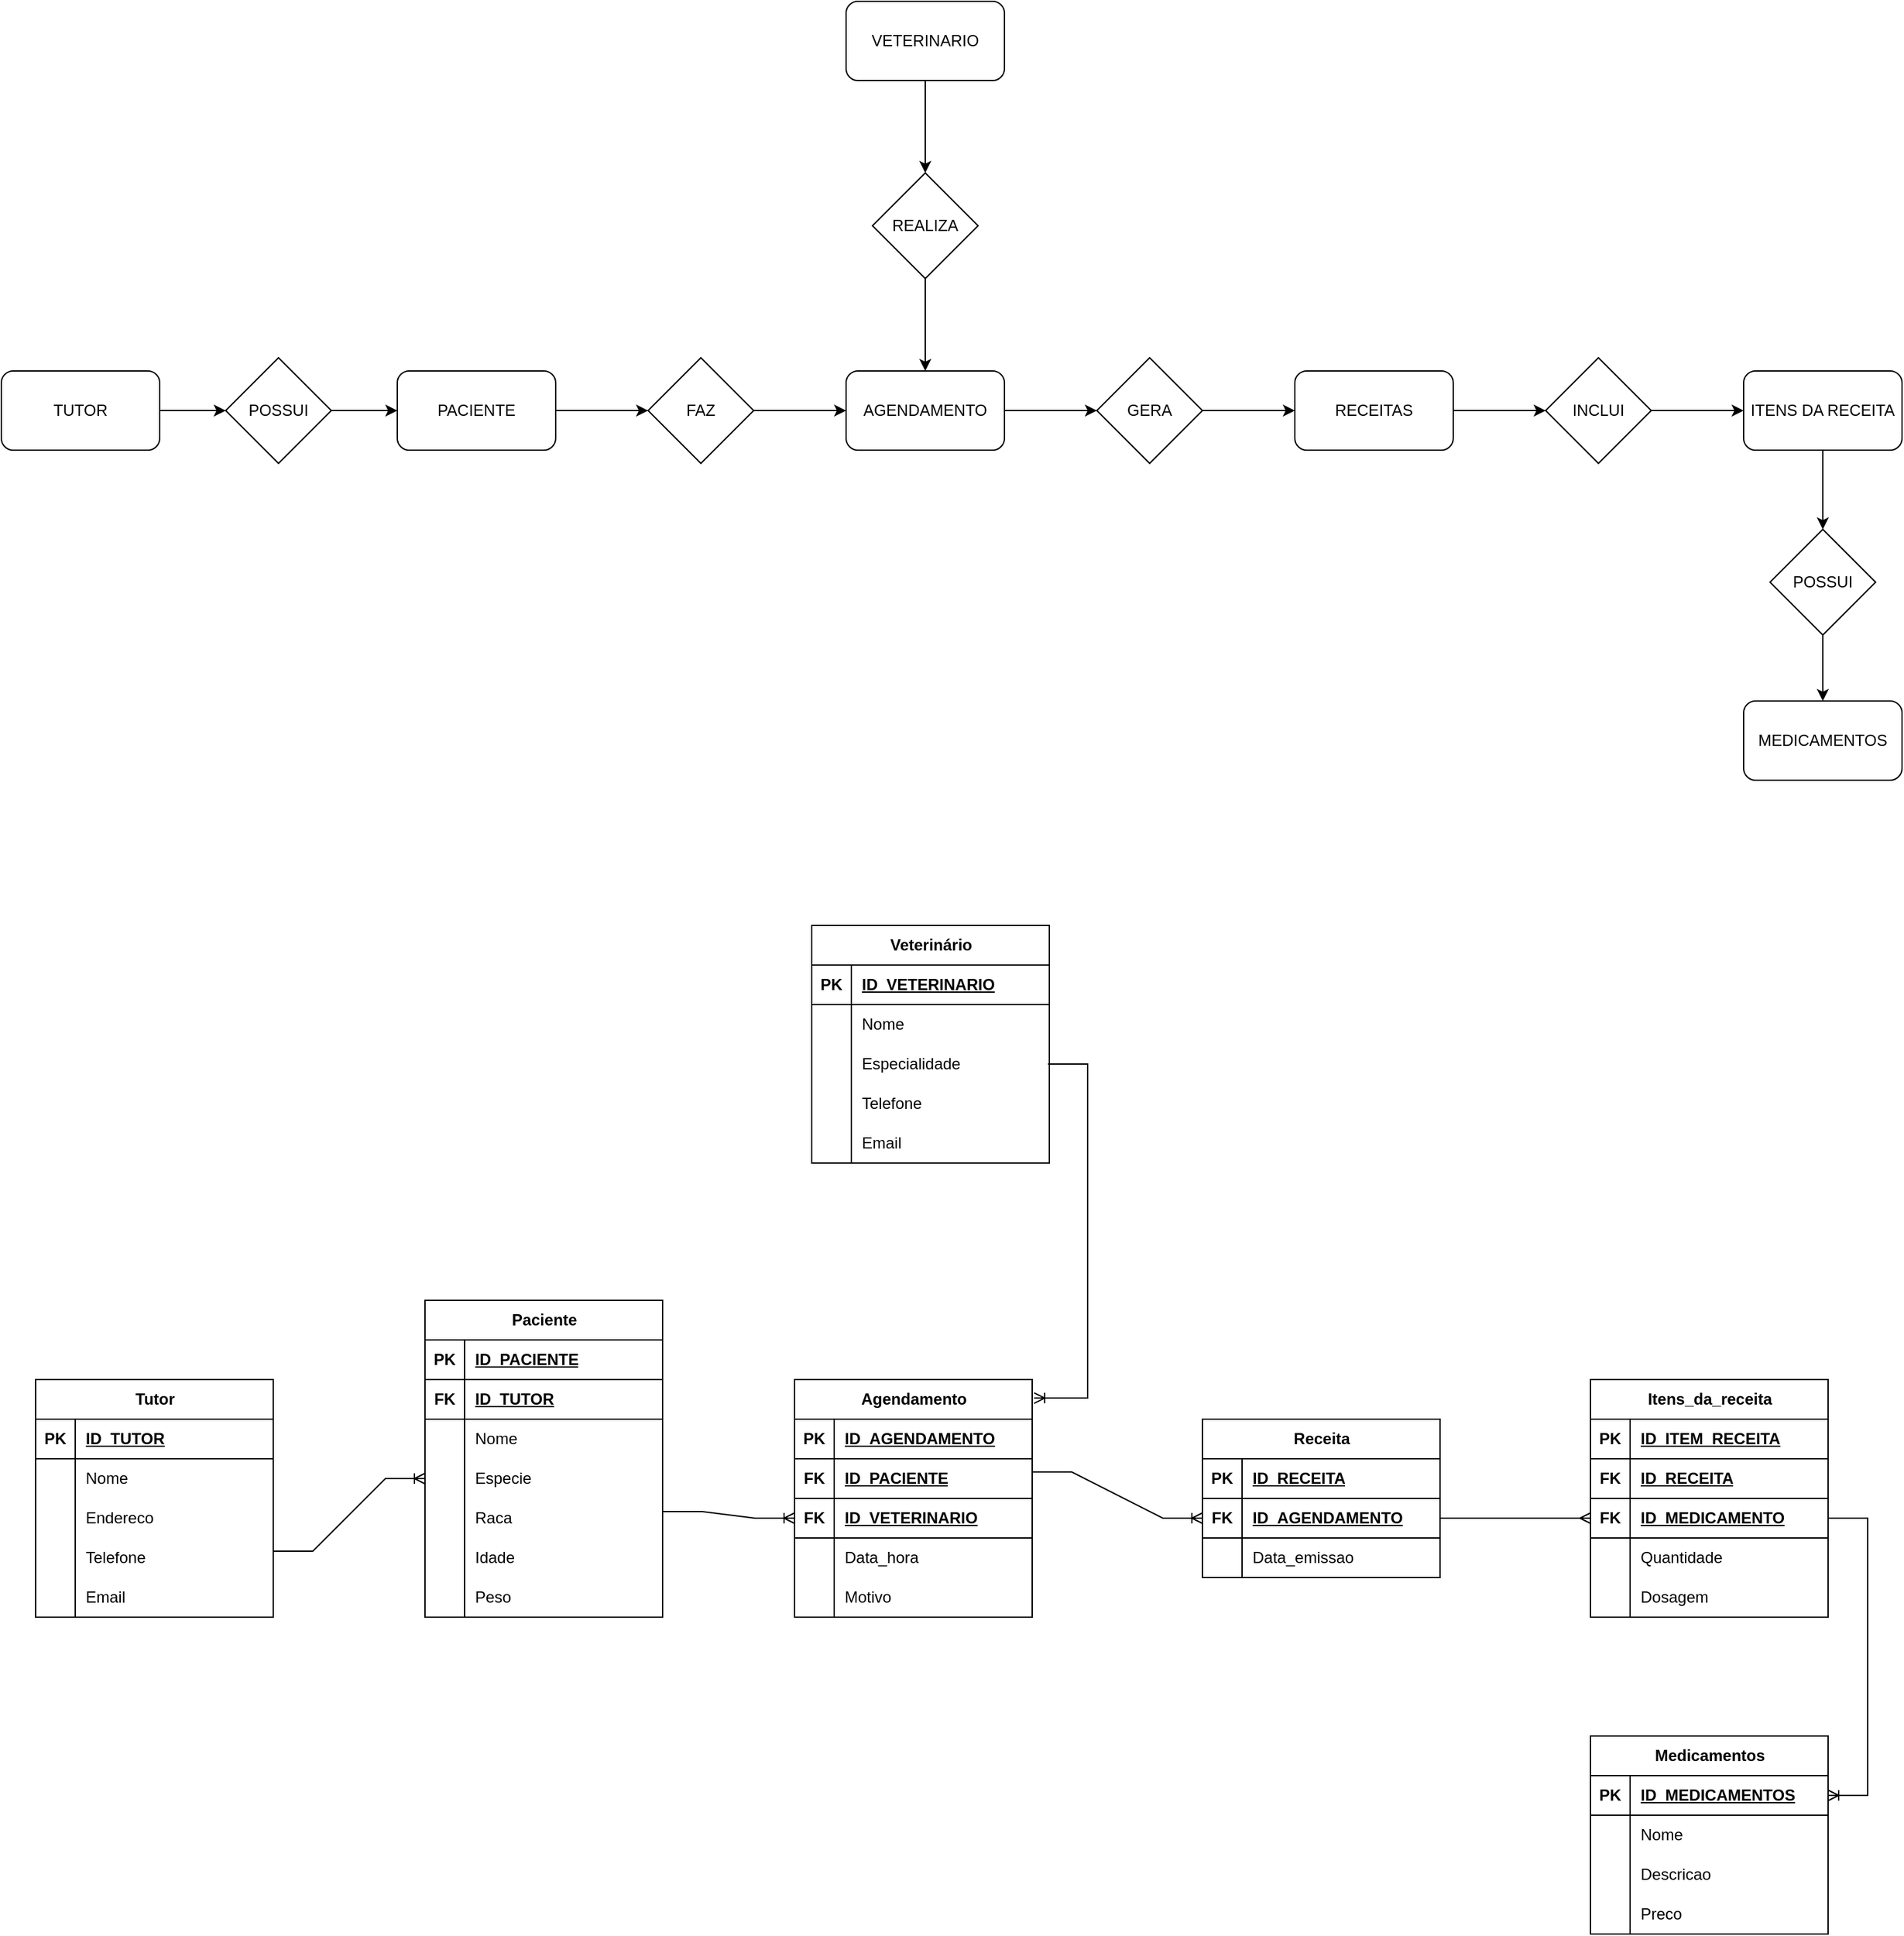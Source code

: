 <mxfile version="24.7.10">
  <diagram name="Página-1" id="kOj2aYnAn3MJNxALMvjb">
    <mxGraphModel dx="662" dy="350" grid="1" gridSize="10" guides="1" tooltips="1" connect="1" arrows="1" fold="1" page="1" pageScale="1" pageWidth="1614" pageHeight="1613" math="0" shadow="0">
      <root>
        <mxCell id="0" />
        <mxCell id="1" parent="0" />
        <mxCell id="4D5QoEGjkqKqhnF-Knk0-1" value="Tutor" style="shape=table;startSize=30;container=1;collapsible=1;childLayout=tableLayout;fixedRows=1;rowLines=0;fontStyle=1;align=center;resizeLast=1;html=1;" vertex="1" parent="1">
          <mxGeometry x="113" y="1124" width="180" height="180" as="geometry" />
        </mxCell>
        <mxCell id="4D5QoEGjkqKqhnF-Knk0-2" value="" style="shape=tableRow;horizontal=0;startSize=0;swimlaneHead=0;swimlaneBody=0;fillColor=none;collapsible=0;dropTarget=0;points=[[0,0.5],[1,0.5]];portConstraint=eastwest;top=0;left=0;right=0;bottom=1;" vertex="1" parent="4D5QoEGjkqKqhnF-Knk0-1">
          <mxGeometry y="30" width="180" height="30" as="geometry" />
        </mxCell>
        <mxCell id="4D5QoEGjkqKqhnF-Knk0-3" value="PK" style="shape=partialRectangle;connectable=0;fillColor=none;top=0;left=0;bottom=0;right=0;fontStyle=1;overflow=hidden;whiteSpace=wrap;html=1;" vertex="1" parent="4D5QoEGjkqKqhnF-Knk0-2">
          <mxGeometry width="30" height="30" as="geometry">
            <mxRectangle width="30" height="30" as="alternateBounds" />
          </mxGeometry>
        </mxCell>
        <mxCell id="4D5QoEGjkqKqhnF-Knk0-4" value="ID_TUTOR" style="shape=partialRectangle;connectable=0;fillColor=none;top=0;left=0;bottom=0;right=0;align=left;spacingLeft=6;fontStyle=5;overflow=hidden;whiteSpace=wrap;html=1;" vertex="1" parent="4D5QoEGjkqKqhnF-Knk0-2">
          <mxGeometry x="30" width="150" height="30" as="geometry">
            <mxRectangle width="150" height="30" as="alternateBounds" />
          </mxGeometry>
        </mxCell>
        <mxCell id="4D5QoEGjkqKqhnF-Knk0-5" value="" style="shape=tableRow;horizontal=0;startSize=0;swimlaneHead=0;swimlaneBody=0;fillColor=none;collapsible=0;dropTarget=0;points=[[0,0.5],[1,0.5]];portConstraint=eastwest;top=0;left=0;right=0;bottom=0;" vertex="1" parent="4D5QoEGjkqKqhnF-Knk0-1">
          <mxGeometry y="60" width="180" height="30" as="geometry" />
        </mxCell>
        <mxCell id="4D5QoEGjkqKqhnF-Knk0-6" value="" style="shape=partialRectangle;connectable=0;fillColor=none;top=0;left=0;bottom=0;right=0;editable=1;overflow=hidden;whiteSpace=wrap;html=1;" vertex="1" parent="4D5QoEGjkqKqhnF-Knk0-5">
          <mxGeometry width="30" height="30" as="geometry">
            <mxRectangle width="30" height="30" as="alternateBounds" />
          </mxGeometry>
        </mxCell>
        <mxCell id="4D5QoEGjkqKqhnF-Knk0-7" value="Nome" style="shape=partialRectangle;connectable=0;fillColor=none;top=0;left=0;bottom=0;right=0;align=left;spacingLeft=6;overflow=hidden;whiteSpace=wrap;html=1;" vertex="1" parent="4D5QoEGjkqKqhnF-Knk0-5">
          <mxGeometry x="30" width="150" height="30" as="geometry">
            <mxRectangle width="150" height="30" as="alternateBounds" />
          </mxGeometry>
        </mxCell>
        <mxCell id="4D5QoEGjkqKqhnF-Knk0-8" value="" style="shape=tableRow;horizontal=0;startSize=0;swimlaneHead=0;swimlaneBody=0;fillColor=none;collapsible=0;dropTarget=0;points=[[0,0.5],[1,0.5]];portConstraint=eastwest;top=0;left=0;right=0;bottom=0;" vertex="1" parent="4D5QoEGjkqKqhnF-Knk0-1">
          <mxGeometry y="90" width="180" height="30" as="geometry" />
        </mxCell>
        <mxCell id="4D5QoEGjkqKqhnF-Knk0-9" value="" style="shape=partialRectangle;connectable=0;fillColor=none;top=0;left=0;bottom=0;right=0;editable=1;overflow=hidden;whiteSpace=wrap;html=1;" vertex="1" parent="4D5QoEGjkqKqhnF-Knk0-8">
          <mxGeometry width="30" height="30" as="geometry">
            <mxRectangle width="30" height="30" as="alternateBounds" />
          </mxGeometry>
        </mxCell>
        <mxCell id="4D5QoEGjkqKqhnF-Knk0-10" value="Endereco" style="shape=partialRectangle;connectable=0;fillColor=none;top=0;left=0;bottom=0;right=0;align=left;spacingLeft=6;overflow=hidden;whiteSpace=wrap;html=1;" vertex="1" parent="4D5QoEGjkqKqhnF-Knk0-8">
          <mxGeometry x="30" width="150" height="30" as="geometry">
            <mxRectangle width="150" height="30" as="alternateBounds" />
          </mxGeometry>
        </mxCell>
        <mxCell id="4D5QoEGjkqKqhnF-Knk0-11" value="" style="shape=tableRow;horizontal=0;startSize=0;swimlaneHead=0;swimlaneBody=0;fillColor=none;collapsible=0;dropTarget=0;points=[[0,0.5],[1,0.5]];portConstraint=eastwest;top=0;left=0;right=0;bottom=0;" vertex="1" parent="4D5QoEGjkqKqhnF-Knk0-1">
          <mxGeometry y="120" width="180" height="30" as="geometry" />
        </mxCell>
        <mxCell id="4D5QoEGjkqKqhnF-Knk0-12" value="" style="shape=partialRectangle;connectable=0;fillColor=none;top=0;left=0;bottom=0;right=0;editable=1;overflow=hidden;whiteSpace=wrap;html=1;" vertex="1" parent="4D5QoEGjkqKqhnF-Knk0-11">
          <mxGeometry width="30" height="30" as="geometry">
            <mxRectangle width="30" height="30" as="alternateBounds" />
          </mxGeometry>
        </mxCell>
        <mxCell id="4D5QoEGjkqKqhnF-Knk0-13" value="Telefone" style="shape=partialRectangle;connectable=0;fillColor=none;top=0;left=0;bottom=0;right=0;align=left;spacingLeft=6;overflow=hidden;whiteSpace=wrap;html=1;" vertex="1" parent="4D5QoEGjkqKqhnF-Knk0-11">
          <mxGeometry x="30" width="150" height="30" as="geometry">
            <mxRectangle width="150" height="30" as="alternateBounds" />
          </mxGeometry>
        </mxCell>
        <mxCell id="4D5QoEGjkqKqhnF-Knk0-132" value="" style="shape=tableRow;horizontal=0;startSize=0;swimlaneHead=0;swimlaneBody=0;fillColor=none;collapsible=0;dropTarget=0;points=[[0,0.5],[1,0.5]];portConstraint=eastwest;top=0;left=0;right=0;bottom=0;" vertex="1" parent="4D5QoEGjkqKqhnF-Knk0-1">
          <mxGeometry y="150" width="180" height="30" as="geometry" />
        </mxCell>
        <mxCell id="4D5QoEGjkqKqhnF-Knk0-133" value="" style="shape=partialRectangle;connectable=0;fillColor=none;top=0;left=0;bottom=0;right=0;editable=1;overflow=hidden;whiteSpace=wrap;html=1;" vertex="1" parent="4D5QoEGjkqKqhnF-Knk0-132">
          <mxGeometry width="30" height="30" as="geometry">
            <mxRectangle width="30" height="30" as="alternateBounds" />
          </mxGeometry>
        </mxCell>
        <mxCell id="4D5QoEGjkqKqhnF-Knk0-134" value="Email" style="shape=partialRectangle;connectable=0;fillColor=none;top=0;left=0;bottom=0;right=0;align=left;spacingLeft=6;overflow=hidden;whiteSpace=wrap;html=1;" vertex="1" parent="4D5QoEGjkqKqhnF-Knk0-132">
          <mxGeometry x="30" width="150" height="30" as="geometry">
            <mxRectangle width="150" height="30" as="alternateBounds" />
          </mxGeometry>
        </mxCell>
        <mxCell id="4D5QoEGjkqKqhnF-Knk0-14" value="Paciente" style="shape=table;startSize=30;container=1;collapsible=1;childLayout=tableLayout;fixedRows=1;rowLines=0;fontStyle=1;align=center;resizeLast=1;html=1;" vertex="1" parent="1">
          <mxGeometry x="408" y="1064" width="180" height="240" as="geometry" />
        </mxCell>
        <mxCell id="4D5QoEGjkqKqhnF-Knk0-15" value="" style="shape=tableRow;horizontal=0;startSize=0;swimlaneHead=0;swimlaneBody=0;fillColor=none;collapsible=0;dropTarget=0;points=[[0,0.5],[1,0.5]];portConstraint=eastwest;top=0;left=0;right=0;bottom=1;" vertex="1" parent="4D5QoEGjkqKqhnF-Knk0-14">
          <mxGeometry y="30" width="180" height="30" as="geometry" />
        </mxCell>
        <mxCell id="4D5QoEGjkqKqhnF-Knk0-16" value="PK" style="shape=partialRectangle;connectable=0;fillColor=none;top=0;left=0;bottom=0;right=0;fontStyle=1;overflow=hidden;whiteSpace=wrap;html=1;" vertex="1" parent="4D5QoEGjkqKqhnF-Knk0-15">
          <mxGeometry width="30" height="30" as="geometry">
            <mxRectangle width="30" height="30" as="alternateBounds" />
          </mxGeometry>
        </mxCell>
        <mxCell id="4D5QoEGjkqKqhnF-Knk0-17" value="ID_PACIENTE" style="shape=partialRectangle;connectable=0;fillColor=none;top=0;left=0;bottom=0;right=0;align=left;spacingLeft=6;fontStyle=5;overflow=hidden;whiteSpace=wrap;html=1;" vertex="1" parent="4D5QoEGjkqKqhnF-Knk0-15">
          <mxGeometry x="30" width="150" height="30" as="geometry">
            <mxRectangle width="150" height="30" as="alternateBounds" />
          </mxGeometry>
        </mxCell>
        <mxCell id="4D5QoEGjkqKqhnF-Knk0-144" value="" style="shape=tableRow;horizontal=0;startSize=0;swimlaneHead=0;swimlaneBody=0;fillColor=none;collapsible=0;dropTarget=0;points=[[0,0.5],[1,0.5]];portConstraint=eastwest;top=0;left=0;right=0;bottom=1;" vertex="1" parent="4D5QoEGjkqKqhnF-Knk0-14">
          <mxGeometry y="60" width="180" height="30" as="geometry" />
        </mxCell>
        <mxCell id="4D5QoEGjkqKqhnF-Knk0-145" value="FK" style="shape=partialRectangle;connectable=0;fillColor=none;top=0;left=0;bottom=0;right=0;fontStyle=1;overflow=hidden;whiteSpace=wrap;html=1;" vertex="1" parent="4D5QoEGjkqKqhnF-Knk0-144">
          <mxGeometry width="30" height="30" as="geometry">
            <mxRectangle width="30" height="30" as="alternateBounds" />
          </mxGeometry>
        </mxCell>
        <mxCell id="4D5QoEGjkqKqhnF-Knk0-146" value="ID_TUTOR" style="shape=partialRectangle;connectable=0;fillColor=none;top=0;left=0;bottom=0;right=0;align=left;spacingLeft=6;fontStyle=5;overflow=hidden;whiteSpace=wrap;html=1;" vertex="1" parent="4D5QoEGjkqKqhnF-Knk0-144">
          <mxGeometry x="30" width="150" height="30" as="geometry">
            <mxRectangle width="150" height="30" as="alternateBounds" />
          </mxGeometry>
        </mxCell>
        <mxCell id="4D5QoEGjkqKqhnF-Knk0-18" value="" style="shape=tableRow;horizontal=0;startSize=0;swimlaneHead=0;swimlaneBody=0;fillColor=none;collapsible=0;dropTarget=0;points=[[0,0.5],[1,0.5]];portConstraint=eastwest;top=0;left=0;right=0;bottom=0;" vertex="1" parent="4D5QoEGjkqKqhnF-Knk0-14">
          <mxGeometry y="90" width="180" height="30" as="geometry" />
        </mxCell>
        <mxCell id="4D5QoEGjkqKqhnF-Knk0-19" value="" style="shape=partialRectangle;connectable=0;fillColor=none;top=0;left=0;bottom=0;right=0;editable=1;overflow=hidden;whiteSpace=wrap;html=1;" vertex="1" parent="4D5QoEGjkqKqhnF-Knk0-18">
          <mxGeometry width="30" height="30" as="geometry">
            <mxRectangle width="30" height="30" as="alternateBounds" />
          </mxGeometry>
        </mxCell>
        <mxCell id="4D5QoEGjkqKqhnF-Knk0-20" value="Nome" style="shape=partialRectangle;connectable=0;fillColor=none;top=0;left=0;bottom=0;right=0;align=left;spacingLeft=6;overflow=hidden;whiteSpace=wrap;html=1;" vertex="1" parent="4D5QoEGjkqKqhnF-Knk0-18">
          <mxGeometry x="30" width="150" height="30" as="geometry">
            <mxRectangle width="150" height="30" as="alternateBounds" />
          </mxGeometry>
        </mxCell>
        <mxCell id="4D5QoEGjkqKqhnF-Knk0-21" value="" style="shape=tableRow;horizontal=0;startSize=0;swimlaneHead=0;swimlaneBody=0;fillColor=none;collapsible=0;dropTarget=0;points=[[0,0.5],[1,0.5]];portConstraint=eastwest;top=0;left=0;right=0;bottom=0;" vertex="1" parent="4D5QoEGjkqKqhnF-Knk0-14">
          <mxGeometry y="120" width="180" height="30" as="geometry" />
        </mxCell>
        <mxCell id="4D5QoEGjkqKqhnF-Knk0-22" value="" style="shape=partialRectangle;connectable=0;fillColor=none;top=0;left=0;bottom=0;right=0;editable=1;overflow=hidden;whiteSpace=wrap;html=1;" vertex="1" parent="4D5QoEGjkqKqhnF-Knk0-21">
          <mxGeometry width="30" height="30" as="geometry">
            <mxRectangle width="30" height="30" as="alternateBounds" />
          </mxGeometry>
        </mxCell>
        <mxCell id="4D5QoEGjkqKqhnF-Knk0-23" value="Especie" style="shape=partialRectangle;connectable=0;fillColor=none;top=0;left=0;bottom=0;right=0;align=left;spacingLeft=6;overflow=hidden;whiteSpace=wrap;html=1;" vertex="1" parent="4D5QoEGjkqKqhnF-Knk0-21">
          <mxGeometry x="30" width="150" height="30" as="geometry">
            <mxRectangle width="150" height="30" as="alternateBounds" />
          </mxGeometry>
        </mxCell>
        <mxCell id="4D5QoEGjkqKqhnF-Knk0-24" value="" style="shape=tableRow;horizontal=0;startSize=0;swimlaneHead=0;swimlaneBody=0;fillColor=none;collapsible=0;dropTarget=0;points=[[0,0.5],[1,0.5]];portConstraint=eastwest;top=0;left=0;right=0;bottom=0;" vertex="1" parent="4D5QoEGjkqKqhnF-Knk0-14">
          <mxGeometry y="150" width="180" height="30" as="geometry" />
        </mxCell>
        <mxCell id="4D5QoEGjkqKqhnF-Knk0-25" value="" style="shape=partialRectangle;connectable=0;fillColor=none;top=0;left=0;bottom=0;right=0;editable=1;overflow=hidden;whiteSpace=wrap;html=1;" vertex="1" parent="4D5QoEGjkqKqhnF-Knk0-24">
          <mxGeometry width="30" height="30" as="geometry">
            <mxRectangle width="30" height="30" as="alternateBounds" />
          </mxGeometry>
        </mxCell>
        <mxCell id="4D5QoEGjkqKqhnF-Knk0-26" value="Raca" style="shape=partialRectangle;connectable=0;fillColor=none;top=0;left=0;bottom=0;right=0;align=left;spacingLeft=6;overflow=hidden;whiteSpace=wrap;html=1;" vertex="1" parent="4D5QoEGjkqKqhnF-Knk0-24">
          <mxGeometry x="30" width="150" height="30" as="geometry">
            <mxRectangle width="150" height="30" as="alternateBounds" />
          </mxGeometry>
        </mxCell>
        <mxCell id="4D5QoEGjkqKqhnF-Knk0-135" value="" style="shape=tableRow;horizontal=0;startSize=0;swimlaneHead=0;swimlaneBody=0;fillColor=none;collapsible=0;dropTarget=0;points=[[0,0.5],[1,0.5]];portConstraint=eastwest;top=0;left=0;right=0;bottom=0;" vertex="1" parent="4D5QoEGjkqKqhnF-Knk0-14">
          <mxGeometry y="180" width="180" height="30" as="geometry" />
        </mxCell>
        <mxCell id="4D5QoEGjkqKqhnF-Knk0-136" value="" style="shape=partialRectangle;connectable=0;fillColor=none;top=0;left=0;bottom=0;right=0;editable=1;overflow=hidden;whiteSpace=wrap;html=1;" vertex="1" parent="4D5QoEGjkqKqhnF-Knk0-135">
          <mxGeometry width="30" height="30" as="geometry">
            <mxRectangle width="30" height="30" as="alternateBounds" />
          </mxGeometry>
        </mxCell>
        <mxCell id="4D5QoEGjkqKqhnF-Knk0-137" value="Idade&lt;span style=&quot;white-space: pre;&quot;&gt;&#x9;&lt;/span&gt;" style="shape=partialRectangle;connectable=0;fillColor=none;top=0;left=0;bottom=0;right=0;align=left;spacingLeft=6;overflow=hidden;whiteSpace=wrap;html=1;" vertex="1" parent="4D5QoEGjkqKqhnF-Knk0-135">
          <mxGeometry x="30" width="150" height="30" as="geometry">
            <mxRectangle width="150" height="30" as="alternateBounds" />
          </mxGeometry>
        </mxCell>
        <mxCell id="4D5QoEGjkqKqhnF-Knk0-138" value="" style="shape=tableRow;horizontal=0;startSize=0;swimlaneHead=0;swimlaneBody=0;fillColor=none;collapsible=0;dropTarget=0;points=[[0,0.5],[1,0.5]];portConstraint=eastwest;top=0;left=0;right=0;bottom=0;" vertex="1" parent="4D5QoEGjkqKqhnF-Knk0-14">
          <mxGeometry y="210" width="180" height="30" as="geometry" />
        </mxCell>
        <mxCell id="4D5QoEGjkqKqhnF-Knk0-139" value="" style="shape=partialRectangle;connectable=0;fillColor=none;top=0;left=0;bottom=0;right=0;editable=1;overflow=hidden;whiteSpace=wrap;html=1;" vertex="1" parent="4D5QoEGjkqKqhnF-Knk0-138">
          <mxGeometry width="30" height="30" as="geometry">
            <mxRectangle width="30" height="30" as="alternateBounds" />
          </mxGeometry>
        </mxCell>
        <mxCell id="4D5QoEGjkqKqhnF-Knk0-140" value="Peso" style="shape=partialRectangle;connectable=0;fillColor=none;top=0;left=0;bottom=0;right=0;align=left;spacingLeft=6;overflow=hidden;whiteSpace=wrap;html=1;" vertex="1" parent="4D5QoEGjkqKqhnF-Knk0-138">
          <mxGeometry x="30" width="150" height="30" as="geometry">
            <mxRectangle width="150" height="30" as="alternateBounds" />
          </mxGeometry>
        </mxCell>
        <mxCell id="4D5QoEGjkqKqhnF-Knk0-27" value="Veterinário" style="shape=table;startSize=30;container=1;collapsible=1;childLayout=tableLayout;fixedRows=1;rowLines=0;fontStyle=1;align=center;resizeLast=1;html=1;" vertex="1" parent="1">
          <mxGeometry x="701" y="780" width="180" height="180" as="geometry" />
        </mxCell>
        <mxCell id="4D5QoEGjkqKqhnF-Knk0-28" value="" style="shape=tableRow;horizontal=0;startSize=0;swimlaneHead=0;swimlaneBody=0;fillColor=none;collapsible=0;dropTarget=0;points=[[0,0.5],[1,0.5]];portConstraint=eastwest;top=0;left=0;right=0;bottom=1;" vertex="1" parent="4D5QoEGjkqKqhnF-Knk0-27">
          <mxGeometry y="30" width="180" height="30" as="geometry" />
        </mxCell>
        <mxCell id="4D5QoEGjkqKqhnF-Knk0-29" value="PK" style="shape=partialRectangle;connectable=0;fillColor=none;top=0;left=0;bottom=0;right=0;fontStyle=1;overflow=hidden;whiteSpace=wrap;html=1;" vertex="1" parent="4D5QoEGjkqKqhnF-Knk0-28">
          <mxGeometry width="30" height="30" as="geometry">
            <mxRectangle width="30" height="30" as="alternateBounds" />
          </mxGeometry>
        </mxCell>
        <mxCell id="4D5QoEGjkqKqhnF-Knk0-30" value="ID_VETERINARIO" style="shape=partialRectangle;connectable=0;fillColor=none;top=0;left=0;bottom=0;right=0;align=left;spacingLeft=6;fontStyle=5;overflow=hidden;whiteSpace=wrap;html=1;" vertex="1" parent="4D5QoEGjkqKqhnF-Knk0-28">
          <mxGeometry x="30" width="150" height="30" as="geometry">
            <mxRectangle width="150" height="30" as="alternateBounds" />
          </mxGeometry>
        </mxCell>
        <mxCell id="4D5QoEGjkqKqhnF-Knk0-31" value="" style="shape=tableRow;horizontal=0;startSize=0;swimlaneHead=0;swimlaneBody=0;fillColor=none;collapsible=0;dropTarget=0;points=[[0,0.5],[1,0.5]];portConstraint=eastwest;top=0;left=0;right=0;bottom=0;" vertex="1" parent="4D5QoEGjkqKqhnF-Knk0-27">
          <mxGeometry y="60" width="180" height="30" as="geometry" />
        </mxCell>
        <mxCell id="4D5QoEGjkqKqhnF-Knk0-32" value="" style="shape=partialRectangle;connectable=0;fillColor=none;top=0;left=0;bottom=0;right=0;editable=1;overflow=hidden;whiteSpace=wrap;html=1;" vertex="1" parent="4D5QoEGjkqKqhnF-Knk0-31">
          <mxGeometry width="30" height="30" as="geometry">
            <mxRectangle width="30" height="30" as="alternateBounds" />
          </mxGeometry>
        </mxCell>
        <mxCell id="4D5QoEGjkqKqhnF-Knk0-33" value="Nome" style="shape=partialRectangle;connectable=0;fillColor=none;top=0;left=0;bottom=0;right=0;align=left;spacingLeft=6;overflow=hidden;whiteSpace=wrap;html=1;" vertex="1" parent="4D5QoEGjkqKqhnF-Knk0-31">
          <mxGeometry x="30" width="150" height="30" as="geometry">
            <mxRectangle width="150" height="30" as="alternateBounds" />
          </mxGeometry>
        </mxCell>
        <mxCell id="4D5QoEGjkqKqhnF-Knk0-34" value="" style="shape=tableRow;horizontal=0;startSize=0;swimlaneHead=0;swimlaneBody=0;fillColor=none;collapsible=0;dropTarget=0;points=[[0,0.5],[1,0.5]];portConstraint=eastwest;top=0;left=0;right=0;bottom=0;" vertex="1" parent="4D5QoEGjkqKqhnF-Knk0-27">
          <mxGeometry y="90" width="180" height="30" as="geometry" />
        </mxCell>
        <mxCell id="4D5QoEGjkqKqhnF-Knk0-35" value="" style="shape=partialRectangle;connectable=0;fillColor=none;top=0;left=0;bottom=0;right=0;editable=1;overflow=hidden;whiteSpace=wrap;html=1;" vertex="1" parent="4D5QoEGjkqKqhnF-Knk0-34">
          <mxGeometry width="30" height="30" as="geometry">
            <mxRectangle width="30" height="30" as="alternateBounds" />
          </mxGeometry>
        </mxCell>
        <mxCell id="4D5QoEGjkqKqhnF-Knk0-36" value="Especialidade" style="shape=partialRectangle;connectable=0;fillColor=none;top=0;left=0;bottom=0;right=0;align=left;spacingLeft=6;overflow=hidden;whiteSpace=wrap;html=1;" vertex="1" parent="4D5QoEGjkqKqhnF-Knk0-34">
          <mxGeometry x="30" width="150" height="30" as="geometry">
            <mxRectangle width="150" height="30" as="alternateBounds" />
          </mxGeometry>
        </mxCell>
        <mxCell id="4D5QoEGjkqKqhnF-Knk0-37" value="" style="shape=tableRow;horizontal=0;startSize=0;swimlaneHead=0;swimlaneBody=0;fillColor=none;collapsible=0;dropTarget=0;points=[[0,0.5],[1,0.5]];portConstraint=eastwest;top=0;left=0;right=0;bottom=0;" vertex="1" parent="4D5QoEGjkqKqhnF-Knk0-27">
          <mxGeometry y="120" width="180" height="30" as="geometry" />
        </mxCell>
        <mxCell id="4D5QoEGjkqKqhnF-Knk0-38" value="" style="shape=partialRectangle;connectable=0;fillColor=none;top=0;left=0;bottom=0;right=0;editable=1;overflow=hidden;whiteSpace=wrap;html=1;" vertex="1" parent="4D5QoEGjkqKqhnF-Knk0-37">
          <mxGeometry width="30" height="30" as="geometry">
            <mxRectangle width="30" height="30" as="alternateBounds" />
          </mxGeometry>
        </mxCell>
        <mxCell id="4D5QoEGjkqKqhnF-Knk0-39" value="Telefone" style="shape=partialRectangle;connectable=0;fillColor=none;top=0;left=0;bottom=0;right=0;align=left;spacingLeft=6;overflow=hidden;whiteSpace=wrap;html=1;" vertex="1" parent="4D5QoEGjkqKqhnF-Knk0-37">
          <mxGeometry x="30" width="150" height="30" as="geometry">
            <mxRectangle width="150" height="30" as="alternateBounds" />
          </mxGeometry>
        </mxCell>
        <mxCell id="4D5QoEGjkqKqhnF-Knk0-141" value="" style="shape=tableRow;horizontal=0;startSize=0;swimlaneHead=0;swimlaneBody=0;fillColor=none;collapsible=0;dropTarget=0;points=[[0,0.5],[1,0.5]];portConstraint=eastwest;top=0;left=0;right=0;bottom=0;" vertex="1" parent="4D5QoEGjkqKqhnF-Knk0-27">
          <mxGeometry y="150" width="180" height="30" as="geometry" />
        </mxCell>
        <mxCell id="4D5QoEGjkqKqhnF-Knk0-142" value="" style="shape=partialRectangle;connectable=0;fillColor=none;top=0;left=0;bottom=0;right=0;editable=1;overflow=hidden;whiteSpace=wrap;html=1;" vertex="1" parent="4D5QoEGjkqKqhnF-Knk0-141">
          <mxGeometry width="30" height="30" as="geometry">
            <mxRectangle width="30" height="30" as="alternateBounds" />
          </mxGeometry>
        </mxCell>
        <mxCell id="4D5QoEGjkqKqhnF-Knk0-143" value="Email" style="shape=partialRectangle;connectable=0;fillColor=none;top=0;left=0;bottom=0;right=0;align=left;spacingLeft=6;overflow=hidden;whiteSpace=wrap;html=1;" vertex="1" parent="4D5QoEGjkqKqhnF-Knk0-141">
          <mxGeometry x="30" width="150" height="30" as="geometry">
            <mxRectangle width="150" height="30" as="alternateBounds" />
          </mxGeometry>
        </mxCell>
        <mxCell id="4D5QoEGjkqKqhnF-Knk0-40" value="Agendamento" style="shape=table;startSize=30;container=1;collapsible=1;childLayout=tableLayout;fixedRows=1;rowLines=0;fontStyle=1;align=center;resizeLast=1;html=1;" vertex="1" parent="1">
          <mxGeometry x="688" y="1124" width="180" height="180" as="geometry" />
        </mxCell>
        <mxCell id="4D5QoEGjkqKqhnF-Knk0-41" value="" style="shape=tableRow;horizontal=0;startSize=0;swimlaneHead=0;swimlaneBody=0;fillColor=none;collapsible=0;dropTarget=0;points=[[0,0.5],[1,0.5]];portConstraint=eastwest;top=0;left=0;right=0;bottom=1;" vertex="1" parent="4D5QoEGjkqKqhnF-Knk0-40">
          <mxGeometry y="30" width="180" height="30" as="geometry" />
        </mxCell>
        <mxCell id="4D5QoEGjkqKqhnF-Knk0-42" value="PK" style="shape=partialRectangle;connectable=0;fillColor=none;top=0;left=0;bottom=0;right=0;fontStyle=1;overflow=hidden;whiteSpace=wrap;html=1;" vertex="1" parent="4D5QoEGjkqKqhnF-Knk0-41">
          <mxGeometry width="30" height="30" as="geometry">
            <mxRectangle width="30" height="30" as="alternateBounds" />
          </mxGeometry>
        </mxCell>
        <mxCell id="4D5QoEGjkqKqhnF-Knk0-43" value="ID_AGENDAMENTO" style="shape=partialRectangle;connectable=0;fillColor=none;top=0;left=0;bottom=0;right=0;align=left;spacingLeft=6;fontStyle=5;overflow=hidden;whiteSpace=wrap;html=1;" vertex="1" parent="4D5QoEGjkqKqhnF-Knk0-41">
          <mxGeometry x="30" width="150" height="30" as="geometry">
            <mxRectangle width="150" height="30" as="alternateBounds" />
          </mxGeometry>
        </mxCell>
        <mxCell id="4D5QoEGjkqKqhnF-Knk0-147" value="" style="shape=tableRow;horizontal=0;startSize=0;swimlaneHead=0;swimlaneBody=0;fillColor=none;collapsible=0;dropTarget=0;points=[[0,0.5],[1,0.5]];portConstraint=eastwest;top=0;left=0;right=0;bottom=1;" vertex="1" parent="4D5QoEGjkqKqhnF-Knk0-40">
          <mxGeometry y="60" width="180" height="30" as="geometry" />
        </mxCell>
        <mxCell id="4D5QoEGjkqKqhnF-Knk0-148" value="FK" style="shape=partialRectangle;connectable=0;fillColor=none;top=0;left=0;bottom=0;right=0;fontStyle=1;overflow=hidden;whiteSpace=wrap;html=1;" vertex="1" parent="4D5QoEGjkqKqhnF-Knk0-147">
          <mxGeometry width="30" height="30" as="geometry">
            <mxRectangle width="30" height="30" as="alternateBounds" />
          </mxGeometry>
        </mxCell>
        <mxCell id="4D5QoEGjkqKqhnF-Knk0-149" value="ID_PACIENTE" style="shape=partialRectangle;connectable=0;fillColor=none;top=0;left=0;bottom=0;right=0;align=left;spacingLeft=6;fontStyle=5;overflow=hidden;whiteSpace=wrap;html=1;" vertex="1" parent="4D5QoEGjkqKqhnF-Knk0-147">
          <mxGeometry x="30" width="150" height="30" as="geometry">
            <mxRectangle width="150" height="30" as="alternateBounds" />
          </mxGeometry>
        </mxCell>
        <mxCell id="4D5QoEGjkqKqhnF-Knk0-150" value="" style="shape=tableRow;horizontal=0;startSize=0;swimlaneHead=0;swimlaneBody=0;fillColor=none;collapsible=0;dropTarget=0;points=[[0,0.5],[1,0.5]];portConstraint=eastwest;top=0;left=0;right=0;bottom=1;" vertex="1" parent="4D5QoEGjkqKqhnF-Knk0-40">
          <mxGeometry y="90" width="180" height="30" as="geometry" />
        </mxCell>
        <mxCell id="4D5QoEGjkqKqhnF-Knk0-151" value="FK" style="shape=partialRectangle;connectable=0;fillColor=none;top=0;left=0;bottom=0;right=0;fontStyle=1;overflow=hidden;whiteSpace=wrap;html=1;" vertex="1" parent="4D5QoEGjkqKqhnF-Knk0-150">
          <mxGeometry width="30" height="30" as="geometry">
            <mxRectangle width="30" height="30" as="alternateBounds" />
          </mxGeometry>
        </mxCell>
        <mxCell id="4D5QoEGjkqKqhnF-Knk0-152" value="ID_VETERINARIO" style="shape=partialRectangle;connectable=0;fillColor=none;top=0;left=0;bottom=0;right=0;align=left;spacingLeft=6;fontStyle=5;overflow=hidden;whiteSpace=wrap;html=1;" vertex="1" parent="4D5QoEGjkqKqhnF-Knk0-150">
          <mxGeometry x="30" width="150" height="30" as="geometry">
            <mxRectangle width="150" height="30" as="alternateBounds" />
          </mxGeometry>
        </mxCell>
        <mxCell id="4D5QoEGjkqKqhnF-Knk0-44" value="" style="shape=tableRow;horizontal=0;startSize=0;swimlaneHead=0;swimlaneBody=0;fillColor=none;collapsible=0;dropTarget=0;points=[[0,0.5],[1,0.5]];portConstraint=eastwest;top=0;left=0;right=0;bottom=0;" vertex="1" parent="4D5QoEGjkqKqhnF-Knk0-40">
          <mxGeometry y="120" width="180" height="30" as="geometry" />
        </mxCell>
        <mxCell id="4D5QoEGjkqKqhnF-Knk0-45" value="" style="shape=partialRectangle;connectable=0;fillColor=none;top=0;left=0;bottom=0;right=0;editable=1;overflow=hidden;whiteSpace=wrap;html=1;" vertex="1" parent="4D5QoEGjkqKqhnF-Knk0-44">
          <mxGeometry width="30" height="30" as="geometry">
            <mxRectangle width="30" height="30" as="alternateBounds" />
          </mxGeometry>
        </mxCell>
        <mxCell id="4D5QoEGjkqKqhnF-Knk0-46" value="Data_hora" style="shape=partialRectangle;connectable=0;fillColor=none;top=0;left=0;bottom=0;right=0;align=left;spacingLeft=6;overflow=hidden;whiteSpace=wrap;html=1;" vertex="1" parent="4D5QoEGjkqKqhnF-Knk0-44">
          <mxGeometry x="30" width="150" height="30" as="geometry">
            <mxRectangle width="150" height="30" as="alternateBounds" />
          </mxGeometry>
        </mxCell>
        <mxCell id="4D5QoEGjkqKqhnF-Knk0-47" value="" style="shape=tableRow;horizontal=0;startSize=0;swimlaneHead=0;swimlaneBody=0;fillColor=none;collapsible=0;dropTarget=0;points=[[0,0.5],[1,0.5]];portConstraint=eastwest;top=0;left=0;right=0;bottom=0;" vertex="1" parent="4D5QoEGjkqKqhnF-Knk0-40">
          <mxGeometry y="150" width="180" height="30" as="geometry" />
        </mxCell>
        <mxCell id="4D5QoEGjkqKqhnF-Knk0-48" value="" style="shape=partialRectangle;connectable=0;fillColor=none;top=0;left=0;bottom=0;right=0;editable=1;overflow=hidden;whiteSpace=wrap;html=1;" vertex="1" parent="4D5QoEGjkqKqhnF-Knk0-47">
          <mxGeometry width="30" height="30" as="geometry">
            <mxRectangle width="30" height="30" as="alternateBounds" />
          </mxGeometry>
        </mxCell>
        <mxCell id="4D5QoEGjkqKqhnF-Knk0-49" value="Motivo" style="shape=partialRectangle;connectable=0;fillColor=none;top=0;left=0;bottom=0;right=0;align=left;spacingLeft=6;overflow=hidden;whiteSpace=wrap;html=1;" vertex="1" parent="4D5QoEGjkqKqhnF-Knk0-47">
          <mxGeometry x="30" width="150" height="30" as="geometry">
            <mxRectangle width="150" height="30" as="alternateBounds" />
          </mxGeometry>
        </mxCell>
        <mxCell id="4D5QoEGjkqKqhnF-Knk0-53" value="Medicamentos" style="shape=table;startSize=30;container=1;collapsible=1;childLayout=tableLayout;fixedRows=1;rowLines=0;fontStyle=1;align=center;resizeLast=1;html=1;" vertex="1" parent="1">
          <mxGeometry x="1291" y="1394" width="180" height="150" as="geometry" />
        </mxCell>
        <mxCell id="4D5QoEGjkqKqhnF-Knk0-54" value="" style="shape=tableRow;horizontal=0;startSize=0;swimlaneHead=0;swimlaneBody=0;fillColor=none;collapsible=0;dropTarget=0;points=[[0,0.5],[1,0.5]];portConstraint=eastwest;top=0;left=0;right=0;bottom=1;" vertex="1" parent="4D5QoEGjkqKqhnF-Knk0-53">
          <mxGeometry y="30" width="180" height="30" as="geometry" />
        </mxCell>
        <mxCell id="4D5QoEGjkqKqhnF-Knk0-55" value="PK" style="shape=partialRectangle;connectable=0;fillColor=none;top=0;left=0;bottom=0;right=0;fontStyle=1;overflow=hidden;whiteSpace=wrap;html=1;" vertex="1" parent="4D5QoEGjkqKqhnF-Knk0-54">
          <mxGeometry width="30" height="30" as="geometry">
            <mxRectangle width="30" height="30" as="alternateBounds" />
          </mxGeometry>
        </mxCell>
        <mxCell id="4D5QoEGjkqKqhnF-Knk0-56" value="ID_MEDICAMENTOS" style="shape=partialRectangle;connectable=0;fillColor=none;top=0;left=0;bottom=0;right=0;align=left;spacingLeft=6;fontStyle=5;overflow=hidden;whiteSpace=wrap;html=1;" vertex="1" parent="4D5QoEGjkqKqhnF-Knk0-54">
          <mxGeometry x="30" width="150" height="30" as="geometry">
            <mxRectangle width="150" height="30" as="alternateBounds" />
          </mxGeometry>
        </mxCell>
        <mxCell id="4D5QoEGjkqKqhnF-Knk0-57" value="" style="shape=tableRow;horizontal=0;startSize=0;swimlaneHead=0;swimlaneBody=0;fillColor=none;collapsible=0;dropTarget=0;points=[[0,0.5],[1,0.5]];portConstraint=eastwest;top=0;left=0;right=0;bottom=0;" vertex="1" parent="4D5QoEGjkqKqhnF-Knk0-53">
          <mxGeometry y="60" width="180" height="30" as="geometry" />
        </mxCell>
        <mxCell id="4D5QoEGjkqKqhnF-Knk0-58" value="" style="shape=partialRectangle;connectable=0;fillColor=none;top=0;left=0;bottom=0;right=0;editable=1;overflow=hidden;whiteSpace=wrap;html=1;" vertex="1" parent="4D5QoEGjkqKqhnF-Knk0-57">
          <mxGeometry width="30" height="30" as="geometry">
            <mxRectangle width="30" height="30" as="alternateBounds" />
          </mxGeometry>
        </mxCell>
        <mxCell id="4D5QoEGjkqKqhnF-Knk0-59" value="Nome" style="shape=partialRectangle;connectable=0;fillColor=none;top=0;left=0;bottom=0;right=0;align=left;spacingLeft=6;overflow=hidden;whiteSpace=wrap;html=1;" vertex="1" parent="4D5QoEGjkqKqhnF-Knk0-57">
          <mxGeometry x="30" width="150" height="30" as="geometry">
            <mxRectangle width="150" height="30" as="alternateBounds" />
          </mxGeometry>
        </mxCell>
        <mxCell id="4D5QoEGjkqKqhnF-Knk0-60" value="" style="shape=tableRow;horizontal=0;startSize=0;swimlaneHead=0;swimlaneBody=0;fillColor=none;collapsible=0;dropTarget=0;points=[[0,0.5],[1,0.5]];portConstraint=eastwest;top=0;left=0;right=0;bottom=0;" vertex="1" parent="4D5QoEGjkqKqhnF-Knk0-53">
          <mxGeometry y="90" width="180" height="30" as="geometry" />
        </mxCell>
        <mxCell id="4D5QoEGjkqKqhnF-Knk0-61" value="" style="shape=partialRectangle;connectable=0;fillColor=none;top=0;left=0;bottom=0;right=0;editable=1;overflow=hidden;whiteSpace=wrap;html=1;" vertex="1" parent="4D5QoEGjkqKqhnF-Knk0-60">
          <mxGeometry width="30" height="30" as="geometry">
            <mxRectangle width="30" height="30" as="alternateBounds" />
          </mxGeometry>
        </mxCell>
        <mxCell id="4D5QoEGjkqKqhnF-Knk0-62" value="Descricao" style="shape=partialRectangle;connectable=0;fillColor=none;top=0;left=0;bottom=0;right=0;align=left;spacingLeft=6;overflow=hidden;whiteSpace=wrap;html=1;" vertex="1" parent="4D5QoEGjkqKqhnF-Knk0-60">
          <mxGeometry x="30" width="150" height="30" as="geometry">
            <mxRectangle width="150" height="30" as="alternateBounds" />
          </mxGeometry>
        </mxCell>
        <mxCell id="4D5QoEGjkqKqhnF-Knk0-63" value="" style="shape=tableRow;horizontal=0;startSize=0;swimlaneHead=0;swimlaneBody=0;fillColor=none;collapsible=0;dropTarget=0;points=[[0,0.5],[1,0.5]];portConstraint=eastwest;top=0;left=0;right=0;bottom=0;" vertex="1" parent="4D5QoEGjkqKqhnF-Knk0-53">
          <mxGeometry y="120" width="180" height="30" as="geometry" />
        </mxCell>
        <mxCell id="4D5QoEGjkqKqhnF-Knk0-64" value="" style="shape=partialRectangle;connectable=0;fillColor=none;top=0;left=0;bottom=0;right=0;editable=1;overflow=hidden;whiteSpace=wrap;html=1;" vertex="1" parent="4D5QoEGjkqKqhnF-Knk0-63">
          <mxGeometry width="30" height="30" as="geometry">
            <mxRectangle width="30" height="30" as="alternateBounds" />
          </mxGeometry>
        </mxCell>
        <mxCell id="4D5QoEGjkqKqhnF-Knk0-65" value="Preco" style="shape=partialRectangle;connectable=0;fillColor=none;top=0;left=0;bottom=0;right=0;align=left;spacingLeft=6;overflow=hidden;whiteSpace=wrap;html=1;" vertex="1" parent="4D5QoEGjkqKqhnF-Knk0-63">
          <mxGeometry x="30" width="150" height="30" as="geometry">
            <mxRectangle width="150" height="30" as="alternateBounds" />
          </mxGeometry>
        </mxCell>
        <mxCell id="4D5QoEGjkqKqhnF-Knk0-66" value="Receita" style="shape=table;startSize=30;container=1;collapsible=1;childLayout=tableLayout;fixedRows=1;rowLines=0;fontStyle=1;align=center;resizeLast=1;html=1;" vertex="1" parent="1">
          <mxGeometry x="997" y="1154" width="180" height="120" as="geometry" />
        </mxCell>
        <mxCell id="4D5QoEGjkqKqhnF-Knk0-67" value="" style="shape=tableRow;horizontal=0;startSize=0;swimlaneHead=0;swimlaneBody=0;fillColor=none;collapsible=0;dropTarget=0;points=[[0,0.5],[1,0.5]];portConstraint=eastwest;top=0;left=0;right=0;bottom=1;" vertex="1" parent="4D5QoEGjkqKqhnF-Knk0-66">
          <mxGeometry y="30" width="180" height="30" as="geometry" />
        </mxCell>
        <mxCell id="4D5QoEGjkqKqhnF-Knk0-68" value="PK" style="shape=partialRectangle;connectable=0;fillColor=none;top=0;left=0;bottom=0;right=0;fontStyle=1;overflow=hidden;whiteSpace=wrap;html=1;" vertex="1" parent="4D5QoEGjkqKqhnF-Knk0-67">
          <mxGeometry width="30" height="30" as="geometry">
            <mxRectangle width="30" height="30" as="alternateBounds" />
          </mxGeometry>
        </mxCell>
        <mxCell id="4D5QoEGjkqKqhnF-Knk0-69" value="ID_RECEITA" style="shape=partialRectangle;connectable=0;fillColor=none;top=0;left=0;bottom=0;right=0;align=left;spacingLeft=6;fontStyle=5;overflow=hidden;whiteSpace=wrap;html=1;" vertex="1" parent="4D5QoEGjkqKqhnF-Knk0-67">
          <mxGeometry x="30" width="150" height="30" as="geometry">
            <mxRectangle width="150" height="30" as="alternateBounds" />
          </mxGeometry>
        </mxCell>
        <mxCell id="4D5QoEGjkqKqhnF-Knk0-153" value="" style="shape=tableRow;horizontal=0;startSize=0;swimlaneHead=0;swimlaneBody=0;fillColor=none;collapsible=0;dropTarget=0;points=[[0,0.5],[1,0.5]];portConstraint=eastwest;top=0;left=0;right=0;bottom=1;" vertex="1" parent="4D5QoEGjkqKqhnF-Knk0-66">
          <mxGeometry y="60" width="180" height="30" as="geometry" />
        </mxCell>
        <mxCell id="4D5QoEGjkqKqhnF-Knk0-154" value="FK" style="shape=partialRectangle;connectable=0;fillColor=none;top=0;left=0;bottom=0;right=0;fontStyle=1;overflow=hidden;whiteSpace=wrap;html=1;" vertex="1" parent="4D5QoEGjkqKqhnF-Knk0-153">
          <mxGeometry width="30" height="30" as="geometry">
            <mxRectangle width="30" height="30" as="alternateBounds" />
          </mxGeometry>
        </mxCell>
        <mxCell id="4D5QoEGjkqKqhnF-Knk0-155" value="ID_AGENDAMENTO" style="shape=partialRectangle;connectable=0;fillColor=none;top=0;left=0;bottom=0;right=0;align=left;spacingLeft=6;fontStyle=5;overflow=hidden;whiteSpace=wrap;html=1;" vertex="1" parent="4D5QoEGjkqKqhnF-Knk0-153">
          <mxGeometry x="30" width="150" height="30" as="geometry">
            <mxRectangle width="150" height="30" as="alternateBounds" />
          </mxGeometry>
        </mxCell>
        <mxCell id="4D5QoEGjkqKqhnF-Knk0-70" value="" style="shape=tableRow;horizontal=0;startSize=0;swimlaneHead=0;swimlaneBody=0;fillColor=none;collapsible=0;dropTarget=0;points=[[0,0.5],[1,0.5]];portConstraint=eastwest;top=0;left=0;right=0;bottom=0;" vertex="1" parent="4D5QoEGjkqKqhnF-Knk0-66">
          <mxGeometry y="90" width="180" height="30" as="geometry" />
        </mxCell>
        <mxCell id="4D5QoEGjkqKqhnF-Knk0-71" value="" style="shape=partialRectangle;connectable=0;fillColor=none;top=0;left=0;bottom=0;right=0;editable=1;overflow=hidden;whiteSpace=wrap;html=1;" vertex="1" parent="4D5QoEGjkqKqhnF-Knk0-70">
          <mxGeometry width="30" height="30" as="geometry">
            <mxRectangle width="30" height="30" as="alternateBounds" />
          </mxGeometry>
        </mxCell>
        <mxCell id="4D5QoEGjkqKqhnF-Knk0-72" value="Data_emissao" style="shape=partialRectangle;connectable=0;fillColor=none;top=0;left=0;bottom=0;right=0;align=left;spacingLeft=6;overflow=hidden;whiteSpace=wrap;html=1;" vertex="1" parent="4D5QoEGjkqKqhnF-Knk0-70">
          <mxGeometry x="30" width="150" height="30" as="geometry">
            <mxRectangle width="150" height="30" as="alternateBounds" />
          </mxGeometry>
        </mxCell>
        <mxCell id="4D5QoEGjkqKqhnF-Knk0-79" value="Itens_da_receita" style="shape=table;startSize=30;container=1;collapsible=1;childLayout=tableLayout;fixedRows=1;rowLines=0;fontStyle=1;align=center;resizeLast=1;html=1;" vertex="1" parent="1">
          <mxGeometry x="1291" y="1124" width="180" height="180" as="geometry" />
        </mxCell>
        <mxCell id="4D5QoEGjkqKqhnF-Knk0-80" value="" style="shape=tableRow;horizontal=0;startSize=0;swimlaneHead=0;swimlaneBody=0;fillColor=none;collapsible=0;dropTarget=0;points=[[0,0.5],[1,0.5]];portConstraint=eastwest;top=0;left=0;right=0;bottom=1;" vertex="1" parent="4D5QoEGjkqKqhnF-Knk0-79">
          <mxGeometry y="30" width="180" height="30" as="geometry" />
        </mxCell>
        <mxCell id="4D5QoEGjkqKqhnF-Knk0-81" value="PK" style="shape=partialRectangle;connectable=0;fillColor=none;top=0;left=0;bottom=0;right=0;fontStyle=1;overflow=hidden;whiteSpace=wrap;html=1;" vertex="1" parent="4D5QoEGjkqKqhnF-Knk0-80">
          <mxGeometry width="30" height="30" as="geometry">
            <mxRectangle width="30" height="30" as="alternateBounds" />
          </mxGeometry>
        </mxCell>
        <mxCell id="4D5QoEGjkqKqhnF-Knk0-82" value="ID_ITEM_RECEITA" style="shape=partialRectangle;connectable=0;fillColor=none;top=0;left=0;bottom=0;right=0;align=left;spacingLeft=6;fontStyle=5;overflow=hidden;whiteSpace=wrap;html=1;" vertex="1" parent="4D5QoEGjkqKqhnF-Knk0-80">
          <mxGeometry x="30" width="150" height="30" as="geometry">
            <mxRectangle width="150" height="30" as="alternateBounds" />
          </mxGeometry>
        </mxCell>
        <mxCell id="4D5QoEGjkqKqhnF-Knk0-156" value="" style="shape=tableRow;horizontal=0;startSize=0;swimlaneHead=0;swimlaneBody=0;fillColor=none;collapsible=0;dropTarget=0;points=[[0,0.5],[1,0.5]];portConstraint=eastwest;top=0;left=0;right=0;bottom=1;" vertex="1" parent="4D5QoEGjkqKqhnF-Knk0-79">
          <mxGeometry y="60" width="180" height="30" as="geometry" />
        </mxCell>
        <mxCell id="4D5QoEGjkqKqhnF-Knk0-157" value="FK" style="shape=partialRectangle;connectable=0;fillColor=none;top=0;left=0;bottom=0;right=0;fontStyle=1;overflow=hidden;whiteSpace=wrap;html=1;" vertex="1" parent="4D5QoEGjkqKqhnF-Knk0-156">
          <mxGeometry width="30" height="30" as="geometry">
            <mxRectangle width="30" height="30" as="alternateBounds" />
          </mxGeometry>
        </mxCell>
        <mxCell id="4D5QoEGjkqKqhnF-Knk0-158" value="ID_RECEITA" style="shape=partialRectangle;connectable=0;fillColor=none;top=0;left=0;bottom=0;right=0;align=left;spacingLeft=6;fontStyle=5;overflow=hidden;whiteSpace=wrap;html=1;" vertex="1" parent="4D5QoEGjkqKqhnF-Knk0-156">
          <mxGeometry x="30" width="150" height="30" as="geometry">
            <mxRectangle width="150" height="30" as="alternateBounds" />
          </mxGeometry>
        </mxCell>
        <mxCell id="4D5QoEGjkqKqhnF-Knk0-159" value="" style="shape=tableRow;horizontal=0;startSize=0;swimlaneHead=0;swimlaneBody=0;fillColor=none;collapsible=0;dropTarget=0;points=[[0,0.5],[1,0.5]];portConstraint=eastwest;top=0;left=0;right=0;bottom=1;" vertex="1" parent="4D5QoEGjkqKqhnF-Knk0-79">
          <mxGeometry y="90" width="180" height="30" as="geometry" />
        </mxCell>
        <mxCell id="4D5QoEGjkqKqhnF-Knk0-160" value="FK" style="shape=partialRectangle;connectable=0;fillColor=none;top=0;left=0;bottom=0;right=0;fontStyle=1;overflow=hidden;whiteSpace=wrap;html=1;" vertex="1" parent="4D5QoEGjkqKqhnF-Knk0-159">
          <mxGeometry width="30" height="30" as="geometry">
            <mxRectangle width="30" height="30" as="alternateBounds" />
          </mxGeometry>
        </mxCell>
        <mxCell id="4D5QoEGjkqKqhnF-Knk0-161" value="ID_MEDICAMENTO" style="shape=partialRectangle;connectable=0;fillColor=none;top=0;left=0;bottom=0;right=0;align=left;spacingLeft=6;fontStyle=5;overflow=hidden;whiteSpace=wrap;html=1;" vertex="1" parent="4D5QoEGjkqKqhnF-Knk0-159">
          <mxGeometry x="30" width="150" height="30" as="geometry">
            <mxRectangle width="150" height="30" as="alternateBounds" />
          </mxGeometry>
        </mxCell>
        <mxCell id="4D5QoEGjkqKqhnF-Knk0-83" value="" style="shape=tableRow;horizontal=0;startSize=0;swimlaneHead=0;swimlaneBody=0;fillColor=none;collapsible=0;dropTarget=0;points=[[0,0.5],[1,0.5]];portConstraint=eastwest;top=0;left=0;right=0;bottom=0;" vertex="1" parent="4D5QoEGjkqKqhnF-Knk0-79">
          <mxGeometry y="120" width="180" height="30" as="geometry" />
        </mxCell>
        <mxCell id="4D5QoEGjkqKqhnF-Knk0-84" value="" style="shape=partialRectangle;connectable=0;fillColor=none;top=0;left=0;bottom=0;right=0;editable=1;overflow=hidden;whiteSpace=wrap;html=1;" vertex="1" parent="4D5QoEGjkqKqhnF-Knk0-83">
          <mxGeometry width="30" height="30" as="geometry">
            <mxRectangle width="30" height="30" as="alternateBounds" />
          </mxGeometry>
        </mxCell>
        <mxCell id="4D5QoEGjkqKqhnF-Knk0-85" value="Quantidade" style="shape=partialRectangle;connectable=0;fillColor=none;top=0;left=0;bottom=0;right=0;align=left;spacingLeft=6;overflow=hidden;whiteSpace=wrap;html=1;" vertex="1" parent="4D5QoEGjkqKqhnF-Knk0-83">
          <mxGeometry x="30" width="150" height="30" as="geometry">
            <mxRectangle width="150" height="30" as="alternateBounds" />
          </mxGeometry>
        </mxCell>
        <mxCell id="4D5QoEGjkqKqhnF-Knk0-86" value="" style="shape=tableRow;horizontal=0;startSize=0;swimlaneHead=0;swimlaneBody=0;fillColor=none;collapsible=0;dropTarget=0;points=[[0,0.5],[1,0.5]];portConstraint=eastwest;top=0;left=0;right=0;bottom=0;" vertex="1" parent="4D5QoEGjkqKqhnF-Knk0-79">
          <mxGeometry y="150" width="180" height="30" as="geometry" />
        </mxCell>
        <mxCell id="4D5QoEGjkqKqhnF-Knk0-87" value="" style="shape=partialRectangle;connectable=0;fillColor=none;top=0;left=0;bottom=0;right=0;editable=1;overflow=hidden;whiteSpace=wrap;html=1;" vertex="1" parent="4D5QoEGjkqKqhnF-Knk0-86">
          <mxGeometry width="30" height="30" as="geometry">
            <mxRectangle width="30" height="30" as="alternateBounds" />
          </mxGeometry>
        </mxCell>
        <mxCell id="4D5QoEGjkqKqhnF-Knk0-88" value="Dosagem" style="shape=partialRectangle;connectable=0;fillColor=none;top=0;left=0;bottom=0;right=0;align=left;spacingLeft=6;overflow=hidden;whiteSpace=wrap;html=1;" vertex="1" parent="4D5QoEGjkqKqhnF-Knk0-86">
          <mxGeometry x="30" width="150" height="30" as="geometry">
            <mxRectangle width="150" height="30" as="alternateBounds" />
          </mxGeometry>
        </mxCell>
        <mxCell id="4D5QoEGjkqKqhnF-Knk0-103" style="edgeStyle=orthogonalEdgeStyle;rounded=0;orthogonalLoop=1;jettySize=auto;html=1;entryX=0;entryY=0.5;entryDx=0;entryDy=0;" edge="1" parent="1" source="4D5QoEGjkqKqhnF-Knk0-97" target="4D5QoEGjkqKqhnF-Knk0-100">
          <mxGeometry relative="1" as="geometry" />
        </mxCell>
        <mxCell id="4D5QoEGjkqKqhnF-Knk0-97" value="TUTOR" style="rounded=1;whiteSpace=wrap;html=1;" vertex="1" parent="1">
          <mxGeometry x="87" y="360" width="120" height="60" as="geometry" />
        </mxCell>
        <mxCell id="4D5QoEGjkqKqhnF-Knk0-106" style="edgeStyle=orthogonalEdgeStyle;rounded=0;orthogonalLoop=1;jettySize=auto;html=1;entryX=0;entryY=0.5;entryDx=0;entryDy=0;" edge="1" parent="1" source="4D5QoEGjkqKqhnF-Knk0-99" target="4D5QoEGjkqKqhnF-Knk0-105">
          <mxGeometry relative="1" as="geometry" />
        </mxCell>
        <mxCell id="4D5QoEGjkqKqhnF-Knk0-99" value="PACIENTE" style="rounded=1;whiteSpace=wrap;html=1;" vertex="1" parent="1">
          <mxGeometry x="387" y="360" width="120" height="60" as="geometry" />
        </mxCell>
        <mxCell id="4D5QoEGjkqKqhnF-Knk0-104" style="edgeStyle=orthogonalEdgeStyle;rounded=0;orthogonalLoop=1;jettySize=auto;html=1;entryX=0;entryY=0.5;entryDx=0;entryDy=0;" edge="1" parent="1" source="4D5QoEGjkqKqhnF-Knk0-100" target="4D5QoEGjkqKqhnF-Knk0-99">
          <mxGeometry relative="1" as="geometry" />
        </mxCell>
        <mxCell id="4D5QoEGjkqKqhnF-Knk0-100" value="POSSUI" style="rhombus;whiteSpace=wrap;html=1;" vertex="1" parent="1">
          <mxGeometry x="257" y="350" width="80" height="80" as="geometry" />
        </mxCell>
        <mxCell id="4D5QoEGjkqKqhnF-Knk0-108" style="edgeStyle=orthogonalEdgeStyle;rounded=0;orthogonalLoop=1;jettySize=auto;html=1;entryX=0;entryY=0.5;entryDx=0;entryDy=0;" edge="1" parent="1" source="4D5QoEGjkqKqhnF-Knk0-105" target="4D5QoEGjkqKqhnF-Knk0-107">
          <mxGeometry relative="1" as="geometry" />
        </mxCell>
        <mxCell id="4D5QoEGjkqKqhnF-Knk0-105" value="FAZ" style="rhombus;whiteSpace=wrap;html=1;" vertex="1" parent="1">
          <mxGeometry x="577" y="350" width="80" height="80" as="geometry" />
        </mxCell>
        <mxCell id="4D5QoEGjkqKqhnF-Knk0-120" style="edgeStyle=orthogonalEdgeStyle;rounded=0;orthogonalLoop=1;jettySize=auto;html=1;entryX=0;entryY=0.5;entryDx=0;entryDy=0;" edge="1" parent="1" source="4D5QoEGjkqKqhnF-Knk0-107" target="4D5QoEGjkqKqhnF-Knk0-119">
          <mxGeometry relative="1" as="geometry" />
        </mxCell>
        <mxCell id="4D5QoEGjkqKqhnF-Knk0-107" value="AGENDAMENTO" style="rounded=1;whiteSpace=wrap;html=1;" vertex="1" parent="1">
          <mxGeometry x="727" y="360" width="120" height="60" as="geometry" />
        </mxCell>
        <mxCell id="4D5QoEGjkqKqhnF-Knk0-118" style="edgeStyle=orthogonalEdgeStyle;rounded=0;orthogonalLoop=1;jettySize=auto;html=1;entryX=0.5;entryY=0;entryDx=0;entryDy=0;" edge="1" parent="1" source="4D5QoEGjkqKqhnF-Knk0-109" target="4D5QoEGjkqKqhnF-Knk0-107">
          <mxGeometry relative="1" as="geometry" />
        </mxCell>
        <mxCell id="4D5QoEGjkqKqhnF-Knk0-109" value="REALIZA" style="rhombus;whiteSpace=wrap;html=1;" vertex="1" parent="1">
          <mxGeometry x="747" y="210" width="80" height="80" as="geometry" />
        </mxCell>
        <mxCell id="4D5QoEGjkqKqhnF-Knk0-117" style="edgeStyle=orthogonalEdgeStyle;rounded=0;orthogonalLoop=1;jettySize=auto;html=1;entryX=0.5;entryY=0;entryDx=0;entryDy=0;" edge="1" parent="1" source="4D5QoEGjkqKqhnF-Knk0-111" target="4D5QoEGjkqKqhnF-Knk0-109">
          <mxGeometry relative="1" as="geometry" />
        </mxCell>
        <mxCell id="4D5QoEGjkqKqhnF-Knk0-111" value="VETERINARIO" style="rounded=1;whiteSpace=wrap;html=1;" vertex="1" parent="1">
          <mxGeometry x="727" y="80" width="120" height="60" as="geometry" />
        </mxCell>
        <mxCell id="4D5QoEGjkqKqhnF-Knk0-122" style="edgeStyle=orthogonalEdgeStyle;rounded=0;orthogonalLoop=1;jettySize=auto;html=1;entryX=0;entryY=0.5;entryDx=0;entryDy=0;" edge="1" parent="1" source="4D5QoEGjkqKqhnF-Knk0-119" target="4D5QoEGjkqKqhnF-Knk0-121">
          <mxGeometry relative="1" as="geometry" />
        </mxCell>
        <mxCell id="4D5QoEGjkqKqhnF-Knk0-119" value="GERA" style="rhombus;whiteSpace=wrap;html=1;" vertex="1" parent="1">
          <mxGeometry x="917" y="350" width="80" height="80" as="geometry" />
        </mxCell>
        <mxCell id="4D5QoEGjkqKqhnF-Knk0-124" style="edgeStyle=orthogonalEdgeStyle;rounded=0;orthogonalLoop=1;jettySize=auto;html=1;entryX=0;entryY=0.5;entryDx=0;entryDy=0;" edge="1" parent="1" source="4D5QoEGjkqKqhnF-Knk0-121" target="4D5QoEGjkqKqhnF-Knk0-123">
          <mxGeometry relative="1" as="geometry" />
        </mxCell>
        <mxCell id="4D5QoEGjkqKqhnF-Knk0-121" value="RECEITAS" style="rounded=1;whiteSpace=wrap;html=1;" vertex="1" parent="1">
          <mxGeometry x="1067" y="360" width="120" height="60" as="geometry" />
        </mxCell>
        <mxCell id="4D5QoEGjkqKqhnF-Knk0-126" style="edgeStyle=orthogonalEdgeStyle;rounded=0;orthogonalLoop=1;jettySize=auto;html=1;entryX=0;entryY=0.5;entryDx=0;entryDy=0;" edge="1" parent="1" source="4D5QoEGjkqKqhnF-Knk0-123" target="4D5QoEGjkqKqhnF-Knk0-125">
          <mxGeometry relative="1" as="geometry" />
        </mxCell>
        <mxCell id="4D5QoEGjkqKqhnF-Knk0-123" value="INCLUI" style="rhombus;whiteSpace=wrap;html=1;" vertex="1" parent="1">
          <mxGeometry x="1257" y="350" width="80" height="80" as="geometry" />
        </mxCell>
        <mxCell id="4D5QoEGjkqKqhnF-Knk0-129" style="edgeStyle=orthogonalEdgeStyle;rounded=0;orthogonalLoop=1;jettySize=auto;html=1;entryX=0.5;entryY=0;entryDx=0;entryDy=0;" edge="1" parent="1" source="4D5QoEGjkqKqhnF-Knk0-125" target="4D5QoEGjkqKqhnF-Knk0-127">
          <mxGeometry relative="1" as="geometry" />
        </mxCell>
        <mxCell id="4D5QoEGjkqKqhnF-Knk0-125" value="ITENS DA RECEITA" style="rounded=1;whiteSpace=wrap;html=1;" vertex="1" parent="1">
          <mxGeometry x="1407" y="360" width="120" height="60" as="geometry" />
        </mxCell>
        <mxCell id="4D5QoEGjkqKqhnF-Knk0-130" style="edgeStyle=orthogonalEdgeStyle;rounded=0;orthogonalLoop=1;jettySize=auto;html=1;entryX=0.5;entryY=0;entryDx=0;entryDy=0;" edge="1" parent="1" source="4D5QoEGjkqKqhnF-Knk0-127" target="4D5QoEGjkqKqhnF-Knk0-128">
          <mxGeometry relative="1" as="geometry" />
        </mxCell>
        <mxCell id="4D5QoEGjkqKqhnF-Knk0-127" value="POSSUI" style="rhombus;whiteSpace=wrap;html=1;" vertex="1" parent="1">
          <mxGeometry x="1427" y="480" width="80" height="80" as="geometry" />
        </mxCell>
        <mxCell id="4D5QoEGjkqKqhnF-Knk0-128" value="MEDICAMENTOS" style="rounded=1;whiteSpace=wrap;html=1;" vertex="1" parent="1">
          <mxGeometry x="1407" y="610" width="120" height="60" as="geometry" />
        </mxCell>
        <mxCell id="4D5QoEGjkqKqhnF-Knk0-162" value="" style="edgeStyle=entityRelationEdgeStyle;fontSize=12;html=1;endArrow=ERoneToMany;rounded=0;entryX=0;entryY=0.5;entryDx=0;entryDy=0;" edge="1" parent="1" target="4D5QoEGjkqKqhnF-Knk0-21">
          <mxGeometry width="100" height="100" relative="1" as="geometry">
            <mxPoint x="293" y="1254" as="sourcePoint" />
            <mxPoint x="393" y="1154" as="targetPoint" />
          </mxGeometry>
        </mxCell>
        <mxCell id="4D5QoEGjkqKqhnF-Knk0-163" value="" style="edgeStyle=entityRelationEdgeStyle;fontSize=12;html=1;endArrow=ERoneToMany;rounded=0;entryX=0;entryY=0.5;entryDx=0;entryDy=0;" edge="1" parent="1" target="4D5QoEGjkqKqhnF-Knk0-150">
          <mxGeometry width="100" height="100" relative="1" as="geometry">
            <mxPoint x="588" y="1224" as="sourcePoint" />
            <mxPoint x="688" y="1124" as="targetPoint" />
          </mxGeometry>
        </mxCell>
        <mxCell id="4D5QoEGjkqKqhnF-Knk0-164" value="" style="edgeStyle=entityRelationEdgeStyle;fontSize=12;html=1;endArrow=ERoneToMany;rounded=0;exitX=1;exitY=0.5;exitDx=0;exitDy=0;entryX=1.008;entryY=0.078;entryDx=0;entryDy=0;entryPerimeter=0;" edge="1" parent="1" target="4D5QoEGjkqKqhnF-Knk0-40">
          <mxGeometry width="100" height="100" relative="1" as="geometry">
            <mxPoint x="880.0" y="885" as="sourcePoint" />
            <mxPoint x="911" y="1104" as="targetPoint" />
          </mxGeometry>
        </mxCell>
        <mxCell id="4D5QoEGjkqKqhnF-Knk0-165" value="" style="edgeStyle=entityRelationEdgeStyle;fontSize=12;html=1;endArrow=ERoneToMany;rounded=0;entryX=0;entryY=0.5;entryDx=0;entryDy=0;" edge="1" parent="1" target="4D5QoEGjkqKqhnF-Knk0-153">
          <mxGeometry width="100" height="100" relative="1" as="geometry">
            <mxPoint x="868" y="1194" as="sourcePoint" />
            <mxPoint x="968" y="1094" as="targetPoint" />
          </mxGeometry>
        </mxCell>
        <mxCell id="4D5QoEGjkqKqhnF-Knk0-166" value="" style="edgeStyle=entityRelationEdgeStyle;fontSize=12;html=1;endArrow=ERmany;rounded=0;entryX=0;entryY=0.5;entryDx=0;entryDy=0;exitX=1;exitY=0.5;exitDx=0;exitDy=0;" edge="1" parent="1" source="4D5QoEGjkqKqhnF-Knk0-153" target="4D5QoEGjkqKqhnF-Knk0-159">
          <mxGeometry width="100" height="100" relative="1" as="geometry">
            <mxPoint x="1151" y="1104" as="sourcePoint" />
            <mxPoint x="1271" y="1154" as="targetPoint" />
          </mxGeometry>
        </mxCell>
        <mxCell id="4D5QoEGjkqKqhnF-Knk0-167" value="" style="edgeStyle=entityRelationEdgeStyle;fontSize=12;html=1;endArrow=ERoneToMany;rounded=0;exitX=1;exitY=0.5;exitDx=0;exitDy=0;" edge="1" parent="1" source="4D5QoEGjkqKqhnF-Knk0-159" target="4D5QoEGjkqKqhnF-Knk0-54">
          <mxGeometry width="100" height="100" relative="1" as="geometry">
            <mxPoint x="1101" y="1334" as="sourcePoint" />
            <mxPoint x="1391" y="1364" as="targetPoint" />
          </mxGeometry>
        </mxCell>
      </root>
    </mxGraphModel>
  </diagram>
</mxfile>
